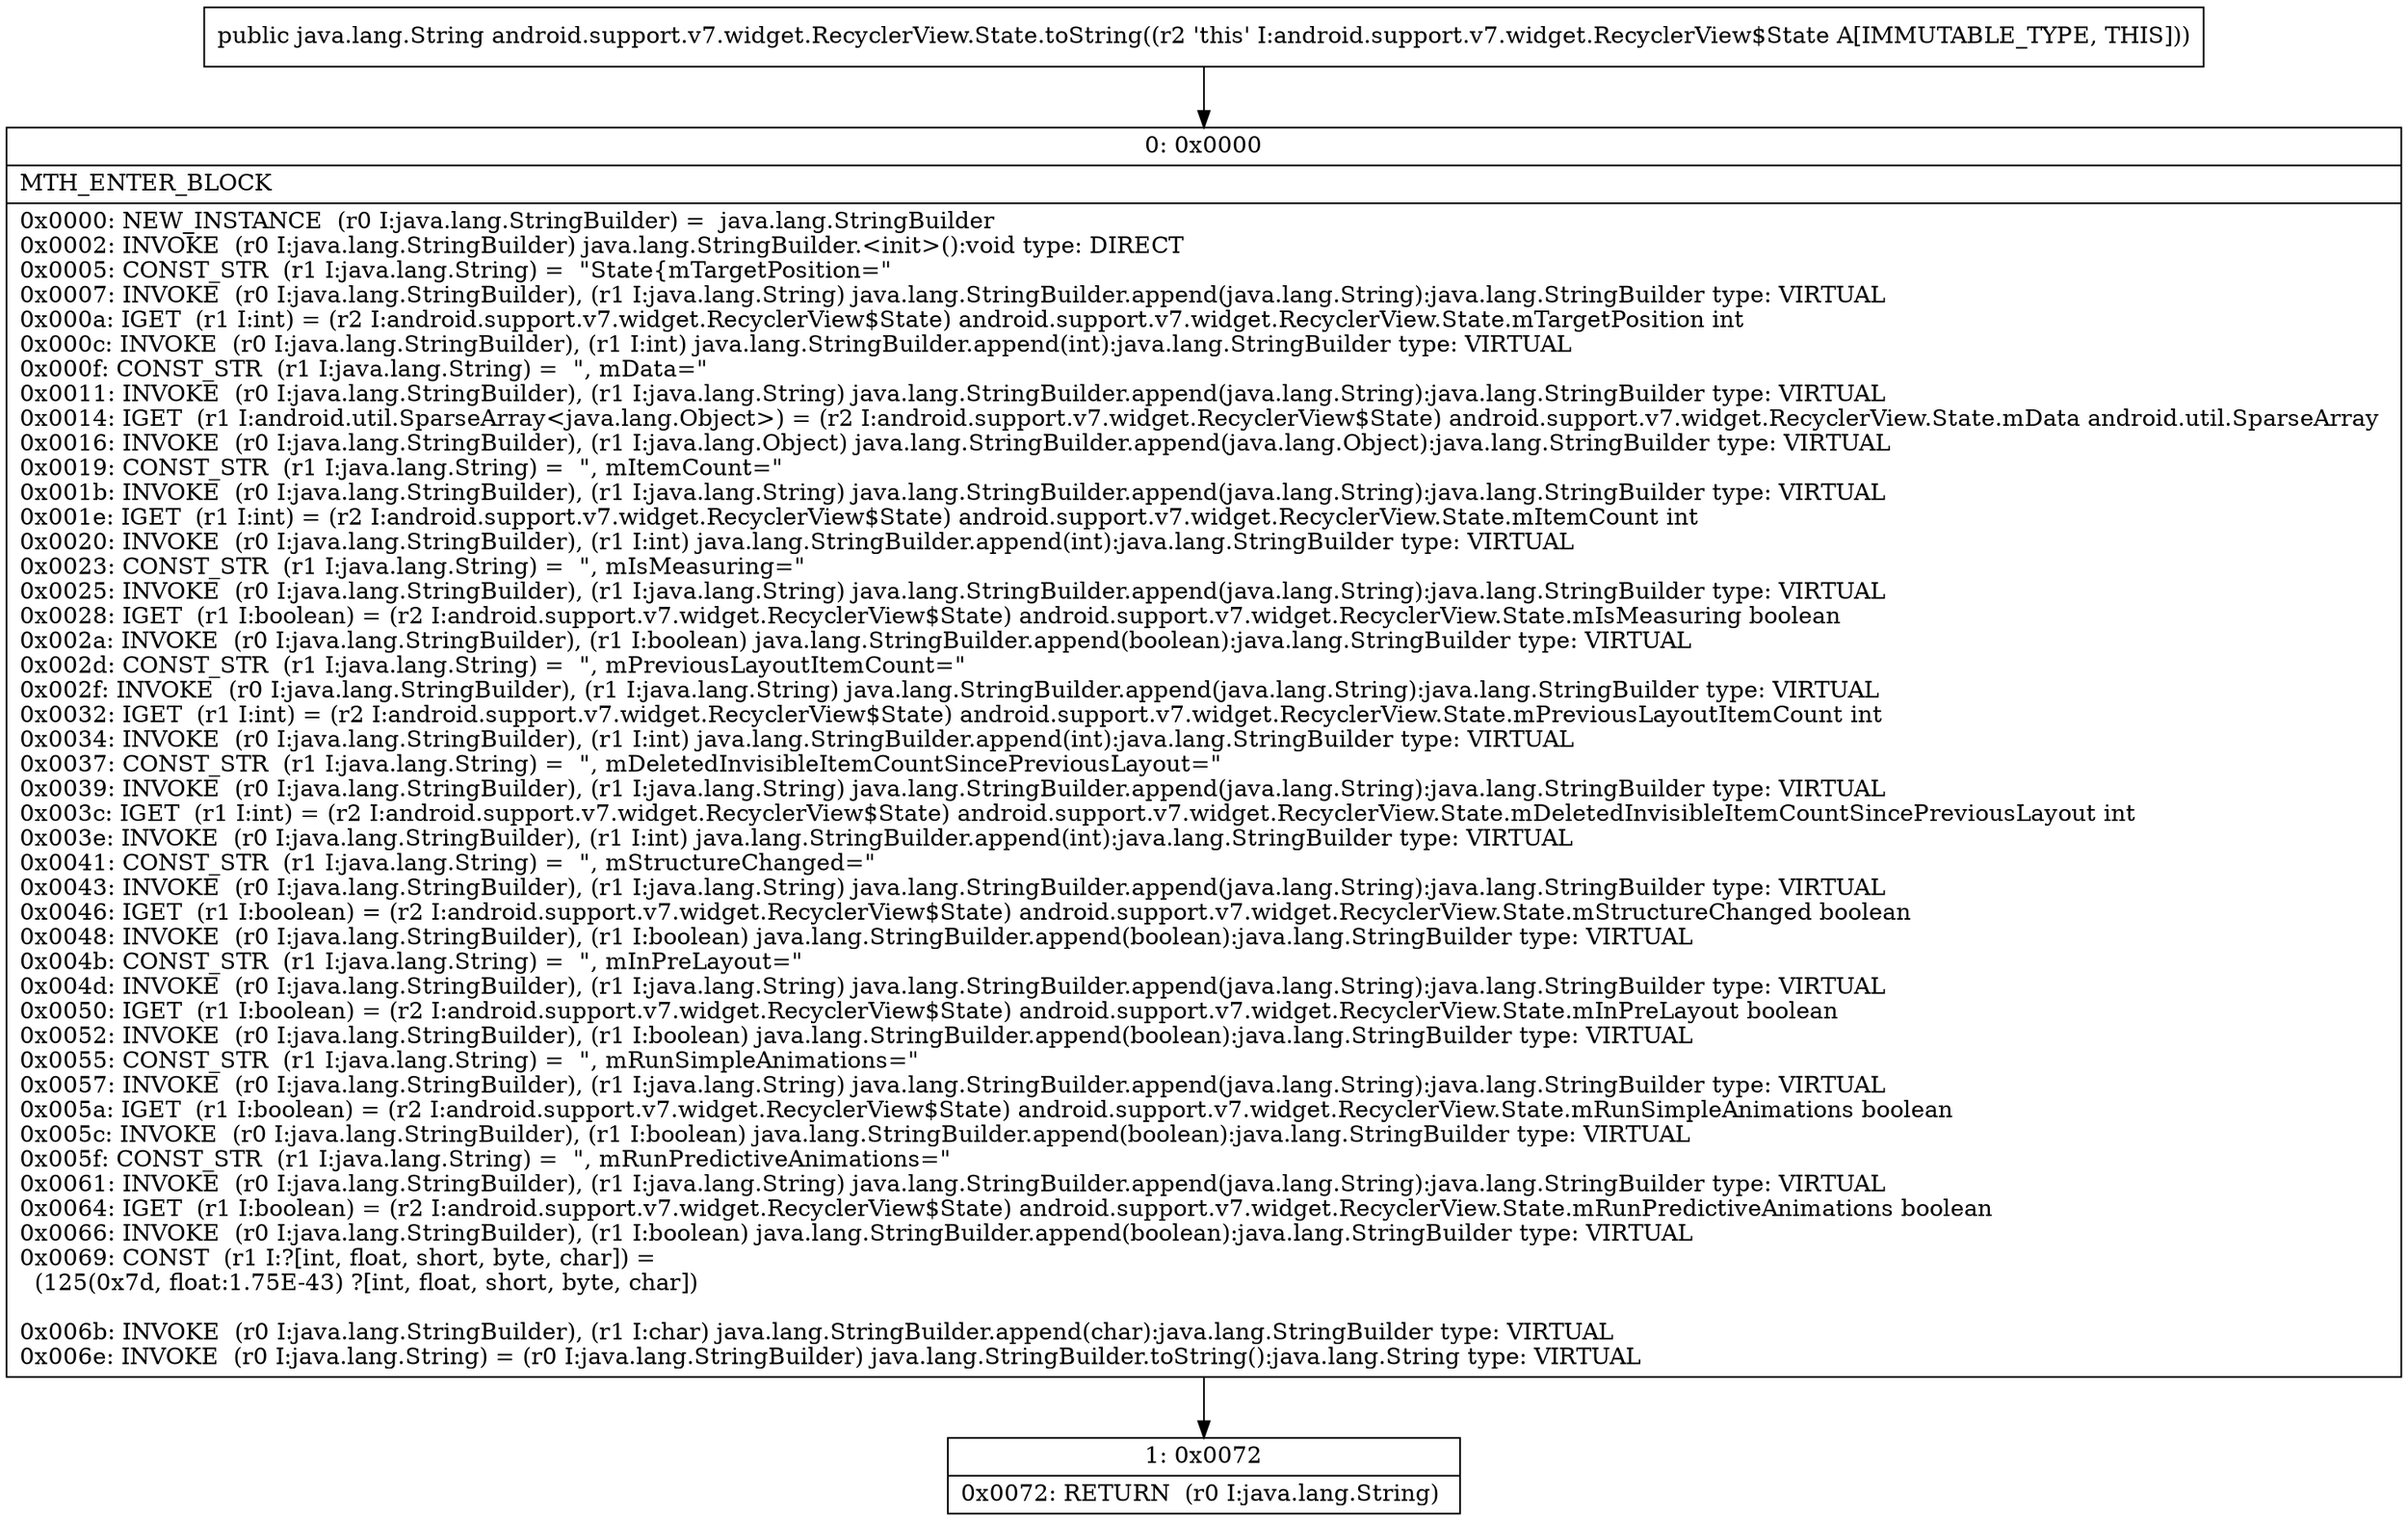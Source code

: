 digraph "CFG forandroid.support.v7.widget.RecyclerView.State.toString()Ljava\/lang\/String;" {
Node_0 [shape=record,label="{0\:\ 0x0000|MTH_ENTER_BLOCK\l|0x0000: NEW_INSTANCE  (r0 I:java.lang.StringBuilder) =  java.lang.StringBuilder \l0x0002: INVOKE  (r0 I:java.lang.StringBuilder) java.lang.StringBuilder.\<init\>():void type: DIRECT \l0x0005: CONST_STR  (r1 I:java.lang.String) =  \"State\{mTargetPosition=\" \l0x0007: INVOKE  (r0 I:java.lang.StringBuilder), (r1 I:java.lang.String) java.lang.StringBuilder.append(java.lang.String):java.lang.StringBuilder type: VIRTUAL \l0x000a: IGET  (r1 I:int) = (r2 I:android.support.v7.widget.RecyclerView$State) android.support.v7.widget.RecyclerView.State.mTargetPosition int \l0x000c: INVOKE  (r0 I:java.lang.StringBuilder), (r1 I:int) java.lang.StringBuilder.append(int):java.lang.StringBuilder type: VIRTUAL \l0x000f: CONST_STR  (r1 I:java.lang.String) =  \", mData=\" \l0x0011: INVOKE  (r0 I:java.lang.StringBuilder), (r1 I:java.lang.String) java.lang.StringBuilder.append(java.lang.String):java.lang.StringBuilder type: VIRTUAL \l0x0014: IGET  (r1 I:android.util.SparseArray\<java.lang.Object\>) = (r2 I:android.support.v7.widget.RecyclerView$State) android.support.v7.widget.RecyclerView.State.mData android.util.SparseArray \l0x0016: INVOKE  (r0 I:java.lang.StringBuilder), (r1 I:java.lang.Object) java.lang.StringBuilder.append(java.lang.Object):java.lang.StringBuilder type: VIRTUAL \l0x0019: CONST_STR  (r1 I:java.lang.String) =  \", mItemCount=\" \l0x001b: INVOKE  (r0 I:java.lang.StringBuilder), (r1 I:java.lang.String) java.lang.StringBuilder.append(java.lang.String):java.lang.StringBuilder type: VIRTUAL \l0x001e: IGET  (r1 I:int) = (r2 I:android.support.v7.widget.RecyclerView$State) android.support.v7.widget.RecyclerView.State.mItemCount int \l0x0020: INVOKE  (r0 I:java.lang.StringBuilder), (r1 I:int) java.lang.StringBuilder.append(int):java.lang.StringBuilder type: VIRTUAL \l0x0023: CONST_STR  (r1 I:java.lang.String) =  \", mIsMeasuring=\" \l0x0025: INVOKE  (r0 I:java.lang.StringBuilder), (r1 I:java.lang.String) java.lang.StringBuilder.append(java.lang.String):java.lang.StringBuilder type: VIRTUAL \l0x0028: IGET  (r1 I:boolean) = (r2 I:android.support.v7.widget.RecyclerView$State) android.support.v7.widget.RecyclerView.State.mIsMeasuring boolean \l0x002a: INVOKE  (r0 I:java.lang.StringBuilder), (r1 I:boolean) java.lang.StringBuilder.append(boolean):java.lang.StringBuilder type: VIRTUAL \l0x002d: CONST_STR  (r1 I:java.lang.String) =  \", mPreviousLayoutItemCount=\" \l0x002f: INVOKE  (r0 I:java.lang.StringBuilder), (r1 I:java.lang.String) java.lang.StringBuilder.append(java.lang.String):java.lang.StringBuilder type: VIRTUAL \l0x0032: IGET  (r1 I:int) = (r2 I:android.support.v7.widget.RecyclerView$State) android.support.v7.widget.RecyclerView.State.mPreviousLayoutItemCount int \l0x0034: INVOKE  (r0 I:java.lang.StringBuilder), (r1 I:int) java.lang.StringBuilder.append(int):java.lang.StringBuilder type: VIRTUAL \l0x0037: CONST_STR  (r1 I:java.lang.String) =  \", mDeletedInvisibleItemCountSincePreviousLayout=\" \l0x0039: INVOKE  (r0 I:java.lang.StringBuilder), (r1 I:java.lang.String) java.lang.StringBuilder.append(java.lang.String):java.lang.StringBuilder type: VIRTUAL \l0x003c: IGET  (r1 I:int) = (r2 I:android.support.v7.widget.RecyclerView$State) android.support.v7.widget.RecyclerView.State.mDeletedInvisibleItemCountSincePreviousLayout int \l0x003e: INVOKE  (r0 I:java.lang.StringBuilder), (r1 I:int) java.lang.StringBuilder.append(int):java.lang.StringBuilder type: VIRTUAL \l0x0041: CONST_STR  (r1 I:java.lang.String) =  \", mStructureChanged=\" \l0x0043: INVOKE  (r0 I:java.lang.StringBuilder), (r1 I:java.lang.String) java.lang.StringBuilder.append(java.lang.String):java.lang.StringBuilder type: VIRTUAL \l0x0046: IGET  (r1 I:boolean) = (r2 I:android.support.v7.widget.RecyclerView$State) android.support.v7.widget.RecyclerView.State.mStructureChanged boolean \l0x0048: INVOKE  (r0 I:java.lang.StringBuilder), (r1 I:boolean) java.lang.StringBuilder.append(boolean):java.lang.StringBuilder type: VIRTUAL \l0x004b: CONST_STR  (r1 I:java.lang.String) =  \", mInPreLayout=\" \l0x004d: INVOKE  (r0 I:java.lang.StringBuilder), (r1 I:java.lang.String) java.lang.StringBuilder.append(java.lang.String):java.lang.StringBuilder type: VIRTUAL \l0x0050: IGET  (r1 I:boolean) = (r2 I:android.support.v7.widget.RecyclerView$State) android.support.v7.widget.RecyclerView.State.mInPreLayout boolean \l0x0052: INVOKE  (r0 I:java.lang.StringBuilder), (r1 I:boolean) java.lang.StringBuilder.append(boolean):java.lang.StringBuilder type: VIRTUAL \l0x0055: CONST_STR  (r1 I:java.lang.String) =  \", mRunSimpleAnimations=\" \l0x0057: INVOKE  (r0 I:java.lang.StringBuilder), (r1 I:java.lang.String) java.lang.StringBuilder.append(java.lang.String):java.lang.StringBuilder type: VIRTUAL \l0x005a: IGET  (r1 I:boolean) = (r2 I:android.support.v7.widget.RecyclerView$State) android.support.v7.widget.RecyclerView.State.mRunSimpleAnimations boolean \l0x005c: INVOKE  (r0 I:java.lang.StringBuilder), (r1 I:boolean) java.lang.StringBuilder.append(boolean):java.lang.StringBuilder type: VIRTUAL \l0x005f: CONST_STR  (r1 I:java.lang.String) =  \", mRunPredictiveAnimations=\" \l0x0061: INVOKE  (r0 I:java.lang.StringBuilder), (r1 I:java.lang.String) java.lang.StringBuilder.append(java.lang.String):java.lang.StringBuilder type: VIRTUAL \l0x0064: IGET  (r1 I:boolean) = (r2 I:android.support.v7.widget.RecyclerView$State) android.support.v7.widget.RecyclerView.State.mRunPredictiveAnimations boolean \l0x0066: INVOKE  (r0 I:java.lang.StringBuilder), (r1 I:boolean) java.lang.StringBuilder.append(boolean):java.lang.StringBuilder type: VIRTUAL \l0x0069: CONST  (r1 I:?[int, float, short, byte, char]) = \l  (125(0x7d, float:1.75E\-43) ?[int, float, short, byte, char])\l \l0x006b: INVOKE  (r0 I:java.lang.StringBuilder), (r1 I:char) java.lang.StringBuilder.append(char):java.lang.StringBuilder type: VIRTUAL \l0x006e: INVOKE  (r0 I:java.lang.String) = (r0 I:java.lang.StringBuilder) java.lang.StringBuilder.toString():java.lang.String type: VIRTUAL \l}"];
Node_1 [shape=record,label="{1\:\ 0x0072|0x0072: RETURN  (r0 I:java.lang.String) \l}"];
MethodNode[shape=record,label="{public java.lang.String android.support.v7.widget.RecyclerView.State.toString((r2 'this' I:android.support.v7.widget.RecyclerView$State A[IMMUTABLE_TYPE, THIS])) }"];
MethodNode -> Node_0;
Node_0 -> Node_1;
}

